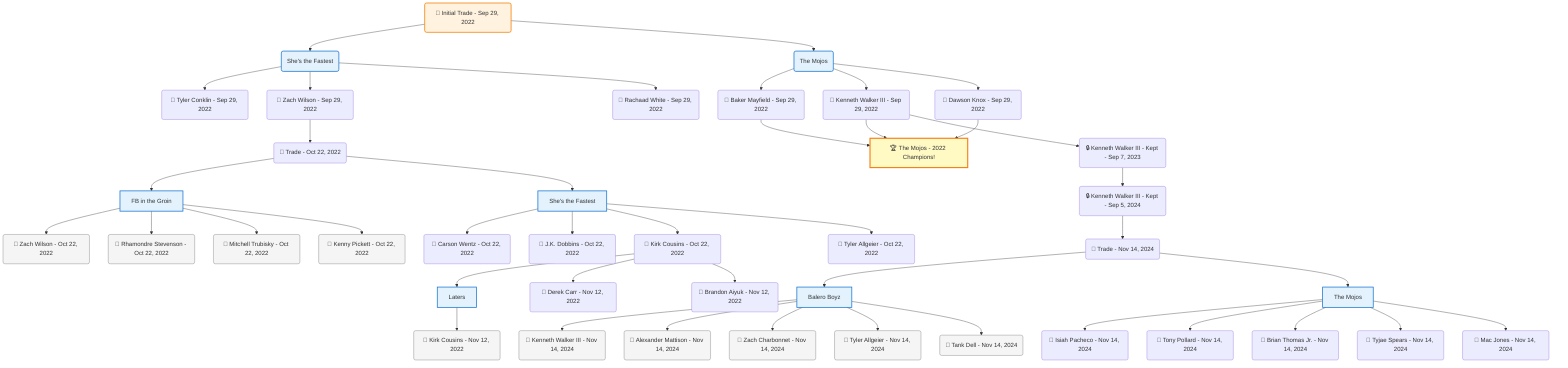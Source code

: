 flowchart TD

    TRADE_MAIN("🔄 Initial Trade - Sep 29, 2022")
    TEAM_1("She's the Fastest")
    TEAM_2("The Mojos")
    NODE_b8377996-929e-4005-9b2b-11bd11e97797("🔄 Tyler Conklin - Sep 29, 2022")
    NODE_742a4fd0-4db6-4f85-b057-30738f6c1fc6("🔄 Zach Wilson - Sep 29, 2022")
    TRADE_80e50d93-5ffa-46e1-99e4-3612e8863dfe_3("🔄 Trade - Oct 22, 2022")
    TEAM_f483ecf1-cd17-4991-854b-e52dfc957b45_4["FB in the Groin"]
    NODE_46551d87-6620-496f-9426-1952e6229d82("🔄 Zach Wilson - Oct 22, 2022")
    NODE_44bf3032-02a3-4053-ada6-1d4e34b2a862("🔄 Rhamondre Stevenson - Oct 22, 2022")
    NODE_9be64a35-ca09-4358-9dfc-6971a00c397a("🔄 Mitchell Trubisky - Oct 22, 2022")
    NODE_f85aa3b6-020d-4689-9390-8eed17f89b48("🔄 Kenny Pickett - Oct 22, 2022")
    TEAM_4449259f-64af-44fd-9235-1facc0926234_5["She's the Fastest"]
    NODE_31e7fac5-08c3-4d1e-b742-0e41812ff327("🔄 Carson Wentz - Oct 22, 2022")
    NODE_dfaa5988-9ef9-48f8-b7f3-c4d3aa25240e("🔄 J.K. Dobbins - Oct 22, 2022")
    NODE_d6a9e407-1ec2-44b6-8a55-f0817d6fc4db("🔄 Kirk Cousins - Oct 22, 2022")
    TEAM_825928a9-7194-43aa-b7ae-fc78c2510b16_6["Laters"]
    NODE_788e0048-0dcd-476b-8827-3dcae6ce33e4("🔄 Kirk Cousins - Nov 12, 2022")
    NODE_fd027af1-9c5b-40d1-b22c-1f45d7ae8a46("🔄 Derek Carr - Nov 12, 2022")
    NODE_a847cd9b-edb9-4a62-9213-7b6f32191225("🔄 Brandon Aiyuk - Nov 12, 2022")
    NODE_188a0f3e-e812-4d35-91eb-f7f24aaa898a("🔄 Tyler Allgeier - Oct 22, 2022")
    NODE_2597ee24-a9cf-4fdb-9fd1-77bb4bf806b6("🔄 Baker Mayfield - Sep 29, 2022")
    CHAMP_bbe2d0ad-54cf-4c22-be82-b2a5f262a157_2022["🏆 The Mojos - 2022 Champions!"]
    NODE_b403ebf3-4206-47f7-be05-b7c41f2f84c7("🔄 Kenneth Walker III - Sep 29, 2022")
    NODE_9bf3e03c-e39b-4092-b1bb-5b00b12572d7("🔒 Kenneth Walker III - Kept - Sep 7, 2023")
    NODE_e41619ee-4eb9-4d79-a6a2-a89dd6cde8dc("🔒 Kenneth Walker III - Kept - Sep 5, 2024")
    TRADE_0045f430-f734-4840-a6a2-1b70ae5db18e_7("🔄 Trade - Nov 14, 2024")
    TEAM_2feaf03e-fb22-498e-ac8f-e596b6ba7810_8["Balero Boyz"]
    NODE_c6a43825-f8a0-4a7f-a0b2-607cbf7abed4("🔄 Kenneth Walker III - Nov 14, 2024")
    NODE_a353cd3e-c0e8-4d78-9b6a-4136c77f7848("🔄 Alexander Mattison - Nov 14, 2024")
    NODE_f2b073d7-e88a-458a-90df-775bb6f5b824("🔄 Zach Charbonnet - Nov 14, 2024")
    NODE_45ec01c1-237c-4447-a5ec-e03c2b04b5ec("🔄 Tyler Allgeier - Nov 14, 2024")
    NODE_8666df10-c4e0-43aa-9c70-f529a16bad9e("🔄 Tank Dell - Nov 14, 2024")
    TEAM_bbe2d0ad-54cf-4c22-be82-b2a5f262a157_9["The Mojos"]
    NODE_24cf0edd-b5d6-4826-9db1-0a72ed8d56e6("🔄 Isiah Pacheco - Nov 14, 2024")
    NODE_904f099b-0e02-4107-ba1b-425b5173eb1e("🔄 Tony Pollard - Nov 14, 2024")
    NODE_f4832741-9631-40f2-a7f3-7d2c8d445ecd("🔄 Brian Thomas Jr. - Nov 14, 2024")
    NODE_a76a3c2f-88b3-49d4-9bba-8c724ca230bf("🔄 Tyjae Spears - Nov 14, 2024")
    NODE_7ed3a6da-098c-466e-bad9-dbfc0ba09247("🔄 Mac Jones - Nov 14, 2024")
    NODE_c8533da9-825e-4982-859f-c870a9f3fff6("🔄 Rachaad White - Sep 29, 2022")
    NODE_0b4e06d0-921f-4481-a62a-eb5b18524892("🔄 Dawson Knox - Sep 29, 2022")

    TRADE_MAIN --> TEAM_1
    TRADE_MAIN --> TEAM_2
    TEAM_1 --> NODE_b8377996-929e-4005-9b2b-11bd11e97797
    TEAM_1 --> NODE_742a4fd0-4db6-4f85-b057-30738f6c1fc6
    NODE_742a4fd0-4db6-4f85-b057-30738f6c1fc6 --> TRADE_80e50d93-5ffa-46e1-99e4-3612e8863dfe_3
    TRADE_80e50d93-5ffa-46e1-99e4-3612e8863dfe_3 --> TEAM_f483ecf1-cd17-4991-854b-e52dfc957b45_4
    TEAM_f483ecf1-cd17-4991-854b-e52dfc957b45_4 --> NODE_46551d87-6620-496f-9426-1952e6229d82
    TEAM_f483ecf1-cd17-4991-854b-e52dfc957b45_4 --> NODE_44bf3032-02a3-4053-ada6-1d4e34b2a862
    TEAM_f483ecf1-cd17-4991-854b-e52dfc957b45_4 --> NODE_9be64a35-ca09-4358-9dfc-6971a00c397a
    TEAM_f483ecf1-cd17-4991-854b-e52dfc957b45_4 --> NODE_f85aa3b6-020d-4689-9390-8eed17f89b48
    TRADE_80e50d93-5ffa-46e1-99e4-3612e8863dfe_3 --> TEAM_4449259f-64af-44fd-9235-1facc0926234_5
    TEAM_4449259f-64af-44fd-9235-1facc0926234_5 --> NODE_31e7fac5-08c3-4d1e-b742-0e41812ff327
    TEAM_4449259f-64af-44fd-9235-1facc0926234_5 --> NODE_dfaa5988-9ef9-48f8-b7f3-c4d3aa25240e
    TEAM_4449259f-64af-44fd-9235-1facc0926234_5 --> NODE_d6a9e407-1ec2-44b6-8a55-f0817d6fc4db
    NODE_d6a9e407-1ec2-44b6-8a55-f0817d6fc4db --> TEAM_825928a9-7194-43aa-b7ae-fc78c2510b16_6
    TEAM_825928a9-7194-43aa-b7ae-fc78c2510b16_6 --> NODE_788e0048-0dcd-476b-8827-3dcae6ce33e4
    NODE_d6a9e407-1ec2-44b6-8a55-f0817d6fc4db --> NODE_fd027af1-9c5b-40d1-b22c-1f45d7ae8a46
    NODE_d6a9e407-1ec2-44b6-8a55-f0817d6fc4db --> NODE_a847cd9b-edb9-4a62-9213-7b6f32191225
    TEAM_4449259f-64af-44fd-9235-1facc0926234_5 --> NODE_188a0f3e-e812-4d35-91eb-f7f24aaa898a
    TEAM_2 --> NODE_2597ee24-a9cf-4fdb-9fd1-77bb4bf806b6
    NODE_2597ee24-a9cf-4fdb-9fd1-77bb4bf806b6 --> CHAMP_bbe2d0ad-54cf-4c22-be82-b2a5f262a157_2022
    TEAM_2 --> NODE_b403ebf3-4206-47f7-be05-b7c41f2f84c7
    NODE_b403ebf3-4206-47f7-be05-b7c41f2f84c7 --> CHAMP_bbe2d0ad-54cf-4c22-be82-b2a5f262a157_2022
    NODE_b403ebf3-4206-47f7-be05-b7c41f2f84c7 --> NODE_9bf3e03c-e39b-4092-b1bb-5b00b12572d7
    NODE_9bf3e03c-e39b-4092-b1bb-5b00b12572d7 --> NODE_e41619ee-4eb9-4d79-a6a2-a89dd6cde8dc
    NODE_e41619ee-4eb9-4d79-a6a2-a89dd6cde8dc --> TRADE_0045f430-f734-4840-a6a2-1b70ae5db18e_7
    TRADE_0045f430-f734-4840-a6a2-1b70ae5db18e_7 --> TEAM_2feaf03e-fb22-498e-ac8f-e596b6ba7810_8
    TEAM_2feaf03e-fb22-498e-ac8f-e596b6ba7810_8 --> NODE_c6a43825-f8a0-4a7f-a0b2-607cbf7abed4
    TEAM_2feaf03e-fb22-498e-ac8f-e596b6ba7810_8 --> NODE_a353cd3e-c0e8-4d78-9b6a-4136c77f7848
    TEAM_2feaf03e-fb22-498e-ac8f-e596b6ba7810_8 --> NODE_f2b073d7-e88a-458a-90df-775bb6f5b824
    TEAM_2feaf03e-fb22-498e-ac8f-e596b6ba7810_8 --> NODE_45ec01c1-237c-4447-a5ec-e03c2b04b5ec
    TEAM_2feaf03e-fb22-498e-ac8f-e596b6ba7810_8 --> NODE_8666df10-c4e0-43aa-9c70-f529a16bad9e
    TRADE_0045f430-f734-4840-a6a2-1b70ae5db18e_7 --> TEAM_bbe2d0ad-54cf-4c22-be82-b2a5f262a157_9
    TEAM_bbe2d0ad-54cf-4c22-be82-b2a5f262a157_9 --> NODE_24cf0edd-b5d6-4826-9db1-0a72ed8d56e6
    TEAM_bbe2d0ad-54cf-4c22-be82-b2a5f262a157_9 --> NODE_904f099b-0e02-4107-ba1b-425b5173eb1e
    TEAM_bbe2d0ad-54cf-4c22-be82-b2a5f262a157_9 --> NODE_f4832741-9631-40f2-a7f3-7d2c8d445ecd
    TEAM_bbe2d0ad-54cf-4c22-be82-b2a5f262a157_9 --> NODE_a76a3c2f-88b3-49d4-9bba-8c724ca230bf
    TEAM_bbe2d0ad-54cf-4c22-be82-b2a5f262a157_9 --> NODE_7ed3a6da-098c-466e-bad9-dbfc0ba09247
    TEAM_1 --> NODE_c8533da9-825e-4982-859f-c870a9f3fff6
    TEAM_2 --> NODE_0b4e06d0-921f-4481-a62a-eb5b18524892
    NODE_0b4e06d0-921f-4481-a62a-eb5b18524892 --> CHAMP_bbe2d0ad-54cf-4c22-be82-b2a5f262a157_2022

    %% Node styling
    classDef teamNode fill:#e3f2fd,stroke:#1976d2,stroke-width:2px
    classDef tradeNode fill:#fff3e0,stroke:#f57c00,stroke-width:2px
    classDef playerNode fill:#f3e5f5,stroke:#7b1fa2,stroke-width:1px
    classDef nonRootPlayerNode fill:#f5f5f5,stroke:#757575,stroke-width:1px
    classDef endNode fill:#ffebee,stroke:#c62828,stroke-width:2px
    classDef waiverNode fill:#e8f5e8,stroke:#388e3c,stroke-width:2px
    classDef championshipNode fill:#fff9c4,stroke:#f57f17,stroke-width:3px

    class TEAM_1,TEAM_2,TEAM_f483ecf1-cd17-4991-854b-e52dfc957b45_4,TEAM_4449259f-64af-44fd-9235-1facc0926234_5,TEAM_825928a9-7194-43aa-b7ae-fc78c2510b16_6,TEAM_2feaf03e-fb22-498e-ac8f-e596b6ba7810_8,TEAM_bbe2d0ad-54cf-4c22-be82-b2a5f262a157_9 teamNode
    class CHAMP_bbe2d0ad-54cf-4c22-be82-b2a5f262a157_2022 championshipNode
    class NODE_46551d87-6620-496f-9426-1952e6229d82,NODE_44bf3032-02a3-4053-ada6-1d4e34b2a862,NODE_9be64a35-ca09-4358-9dfc-6971a00c397a,NODE_f85aa3b6-020d-4689-9390-8eed17f89b48,NODE_788e0048-0dcd-476b-8827-3dcae6ce33e4,NODE_c6a43825-f8a0-4a7f-a0b2-607cbf7abed4,NODE_a353cd3e-c0e8-4d78-9b6a-4136c77f7848,NODE_f2b073d7-e88a-458a-90df-775bb6f5b824,NODE_45ec01c1-237c-4447-a5ec-e03c2b04b5ec,NODE_8666df10-c4e0-43aa-9c70-f529a16bad9e nonRootPlayerNode
    class TRADE_MAIN tradeNode